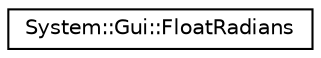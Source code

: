 digraph G
{
  edge [fontname="Helvetica",fontsize="10",labelfontname="Helvetica",labelfontsize="10"];
  node [fontname="Helvetica",fontsize="10",shape=record];
  rankdir="LR";
  Node1 [label="System::Gui::FloatRadians",height=0.2,width=0.4,color="black", fillcolor="white", style="filled",URL="$class_system_1_1_gui_1_1_float_radians.html"];
}
